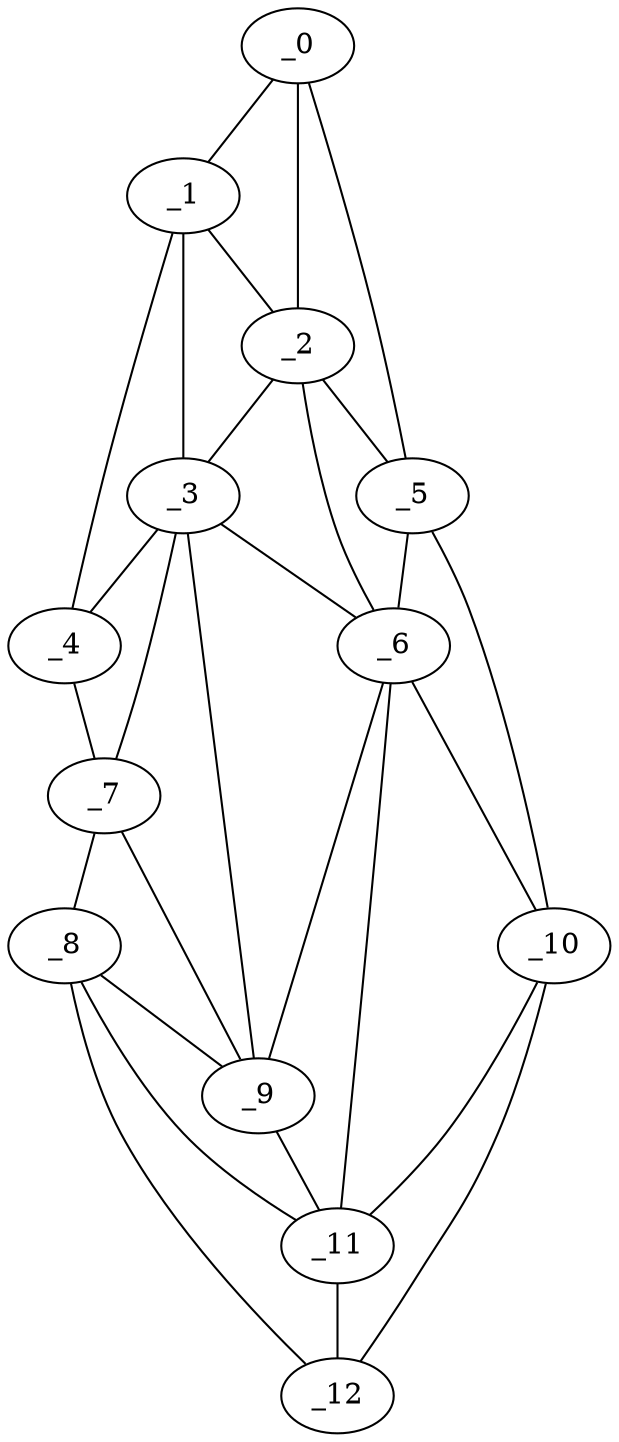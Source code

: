 graph "obj63__345.gxl" {
	_0	 [x=49,
		y=15];
	_1	 [x=56,
		y=7];
	_0 -- _1	 [valence=1];
	_2	 [x=61,
		y=20];
	_0 -- _2	 [valence=2];
	_5	 [x=76,
		y=44];
	_0 -- _5	 [valence=1];
	_1 -- _2	 [valence=2];
	_3	 [x=70,
		y=16];
	_1 -- _3	 [valence=2];
	_4	 [x=71,
		y=7];
	_1 -- _4	 [valence=1];
	_2 -- _3	 [valence=1];
	_2 -- _5	 [valence=2];
	_6	 [x=78,
		y=31];
	_2 -- _6	 [valence=2];
	_3 -- _4	 [valence=2];
	_3 -- _6	 [valence=1];
	_7	 [x=79,
		y=10];
	_3 -- _7	 [valence=2];
	_9	 [x=86,
		y=21];
	_3 -- _9	 [valence=2];
	_4 -- _7	 [valence=1];
	_5 -- _6	 [valence=2];
	_10	 [x=87,
		y=41];
	_5 -- _10	 [valence=1];
	_6 -- _9	 [valence=2];
	_6 -- _10	 [valence=2];
	_11	 [x=93,
		y=28];
	_6 -- _11	 [valence=1];
	_8	 [x=85,
		y=13];
	_7 -- _8	 [valence=1];
	_7 -- _9	 [valence=2];
	_8 -- _9	 [valence=2];
	_8 -- _11	 [valence=1];
	_12	 [x=109,
		y=29];
	_8 -- _12	 [valence=1];
	_9 -- _11	 [valence=1];
	_10 -- _11	 [valence=2];
	_10 -- _12	 [valence=1];
	_11 -- _12	 [valence=2];
}
